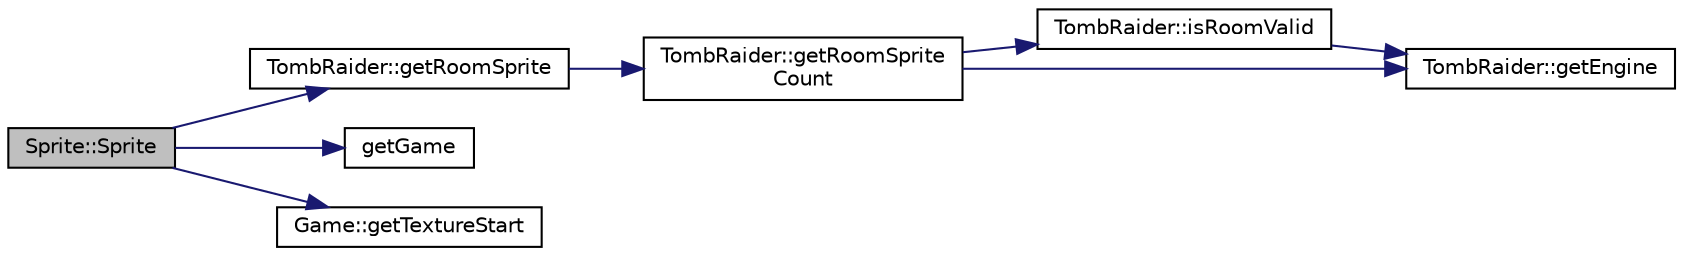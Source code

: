 digraph "Sprite::Sprite"
{
 // INTERACTIVE_SVG=YES
  edge [fontname="Helvetica",fontsize="10",labelfontname="Helvetica",labelfontsize="10"];
  node [fontname="Helvetica",fontsize="10",shape=record];
  rankdir="LR";
  Node1 [label="Sprite::Sprite",height=0.2,width=0.4,color="black", fillcolor="grey75", style="filled" fontcolor="black"];
  Node1 -> Node2 [color="midnightblue",fontsize="10",style="solid",fontname="Helvetica"];
  Node2 [label="TombRaider::getRoomSprite",height=0.2,width=0.4,color="black", fillcolor="white", style="filled",URL="$class_tomb_raider.html#a13ab4976565446a7b0d58d0e191fa586"];
  Node2 -> Node3 [color="midnightblue",fontsize="10",style="solid",fontname="Helvetica"];
  Node3 [label="TombRaider::getRoomSprite\lCount",height=0.2,width=0.4,color="black", fillcolor="white", style="filled",URL="$class_tomb_raider.html#ae5ad936b8d22f22ec7acd23b4a58d16c",tooltip="Get number of sprites in room (unified) "];
  Node3 -> Node4 [color="midnightblue",fontsize="10",style="solid",fontname="Helvetica"];
  Node4 [label="TombRaider::isRoomValid",height=0.2,width=0.4,color="black", fillcolor="white", style="filled",URL="$class_tomb_raider.html#ac84fd26947ae435bac953a490ecacaf4",tooltip="Check if a room is valid (TRC support) "];
  Node4 -> Node5 [color="midnightblue",fontsize="10",style="solid",fontname="Helvetica"];
  Node5 [label="TombRaider::getEngine",height=0.2,width=0.4,color="black", fillcolor="white", style="filled",URL="$class_tomb_raider.html#aa1e99a78b665bffcae493b2a6ace0911"];
  Node3 -> Node5 [color="midnightblue",fontsize="10",style="solid",fontname="Helvetica"];
  Node1 -> Node6 [color="midnightblue",fontsize="10",style="solid",fontname="Helvetica"];
  Node6 [label="getGame",height=0.2,width=0.4,color="black", fillcolor="white", style="filled",URL="$_game_8h.html#a37da78d5bcf85296a978f23c73c49320"];
  Node1 -> Node7 [color="midnightblue",fontsize="10",style="solid",fontname="Helvetica"];
  Node7 [label="Game::getTextureStart",height=0.2,width=0.4,color="black", fillcolor="white", style="filled",URL="$class_game.html#a8a2522dc61112cfc5f5f9fe0975cbc17"];
}
